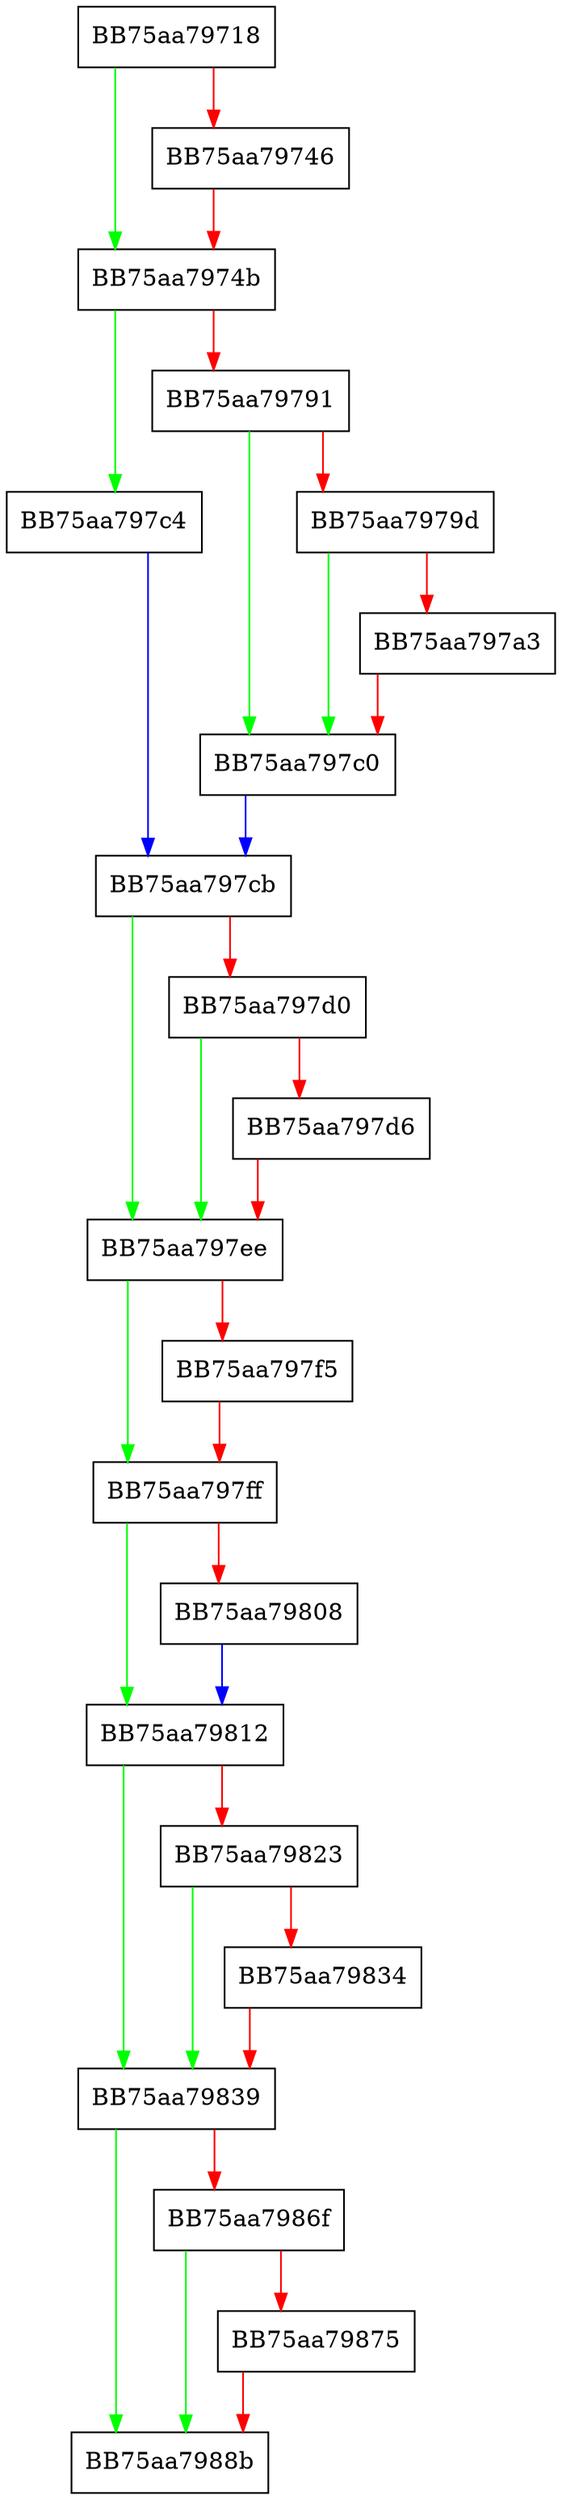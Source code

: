 digraph AsyncWorkCleanupThread {
  node [shape="box"];
  graph [splines=ortho];
  BB75aa79718 -> BB75aa7974b [color="green"];
  BB75aa79718 -> BB75aa79746 [color="red"];
  BB75aa79746 -> BB75aa7974b [color="red"];
  BB75aa7974b -> BB75aa797c4 [color="green"];
  BB75aa7974b -> BB75aa79791 [color="red"];
  BB75aa79791 -> BB75aa797c0 [color="green"];
  BB75aa79791 -> BB75aa7979d [color="red"];
  BB75aa7979d -> BB75aa797c0 [color="green"];
  BB75aa7979d -> BB75aa797a3 [color="red"];
  BB75aa797a3 -> BB75aa797c0 [color="red"];
  BB75aa797c0 -> BB75aa797cb [color="blue"];
  BB75aa797c4 -> BB75aa797cb [color="blue"];
  BB75aa797cb -> BB75aa797ee [color="green"];
  BB75aa797cb -> BB75aa797d0 [color="red"];
  BB75aa797d0 -> BB75aa797ee [color="green"];
  BB75aa797d0 -> BB75aa797d6 [color="red"];
  BB75aa797d6 -> BB75aa797ee [color="red"];
  BB75aa797ee -> BB75aa797ff [color="green"];
  BB75aa797ee -> BB75aa797f5 [color="red"];
  BB75aa797f5 -> BB75aa797ff [color="red"];
  BB75aa797ff -> BB75aa79812 [color="green"];
  BB75aa797ff -> BB75aa79808 [color="red"];
  BB75aa79808 -> BB75aa79812 [color="blue"];
  BB75aa79812 -> BB75aa79839 [color="green"];
  BB75aa79812 -> BB75aa79823 [color="red"];
  BB75aa79823 -> BB75aa79839 [color="green"];
  BB75aa79823 -> BB75aa79834 [color="red"];
  BB75aa79834 -> BB75aa79839 [color="red"];
  BB75aa79839 -> BB75aa7988b [color="green"];
  BB75aa79839 -> BB75aa7986f [color="red"];
  BB75aa7986f -> BB75aa7988b [color="green"];
  BB75aa7986f -> BB75aa79875 [color="red"];
  BB75aa79875 -> BB75aa7988b [color="red"];
}